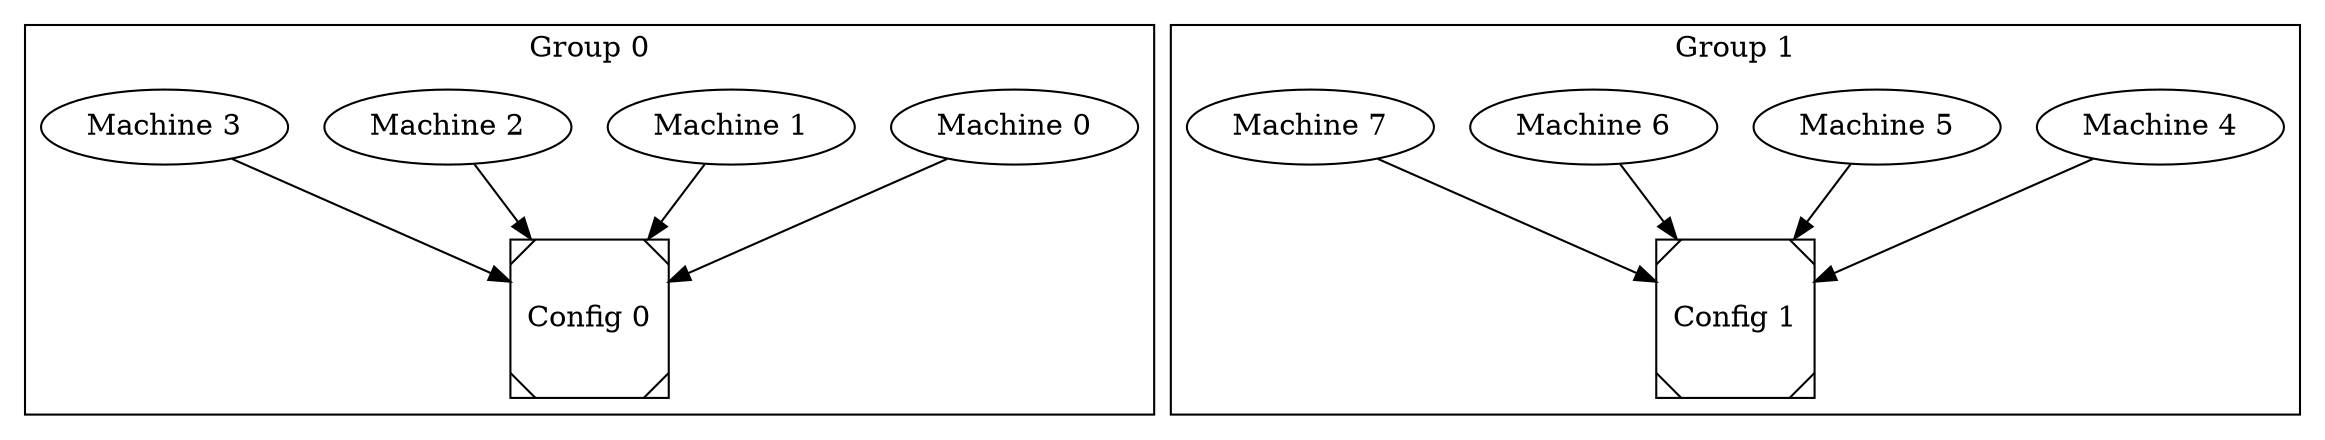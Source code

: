 digraph groups
{
    subgraph cluster_group0
    {
        label="Group 0";
        config0[label="Config 0",shape=Msquare];
        machine0[label="Machine 0"];
        machine1[label="Machine 1"];
        machine2[label="Machine 2"];
        machine3[label="Machine 3"];
        machine0->config0;
        machine1->config0;
        machine2->config0;
        machine3->config0;
    }
    subgraph cluster_group1
    {
        label="Group 1";
        config1[label="Config 1",shape=Msquare];
        machine4[label="Machine 4"];
        machine5[label="Machine 5"];
        machine6[label="Machine 6"];
        machine7[label="Machine 7"];
        machine4->config1;
        machine5->config1;
        machine6->config1;
        machine7->config1;
    }
}
